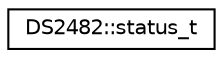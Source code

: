 digraph "Graphical Class Hierarchy"
{
  edge [fontname="Helvetica",fontsize="10",labelfontname="Helvetica",labelfontsize="10"];
  node [fontname="Helvetica",fontsize="10",shape=record];
  rankdir="LR";
  Node1 [label="DS2482::status_t",height=0.2,width=0.4,color="black", fillcolor="white", style="filled",URL="$d3/df2/unionDS2482_1_1status__t.html"];
}
